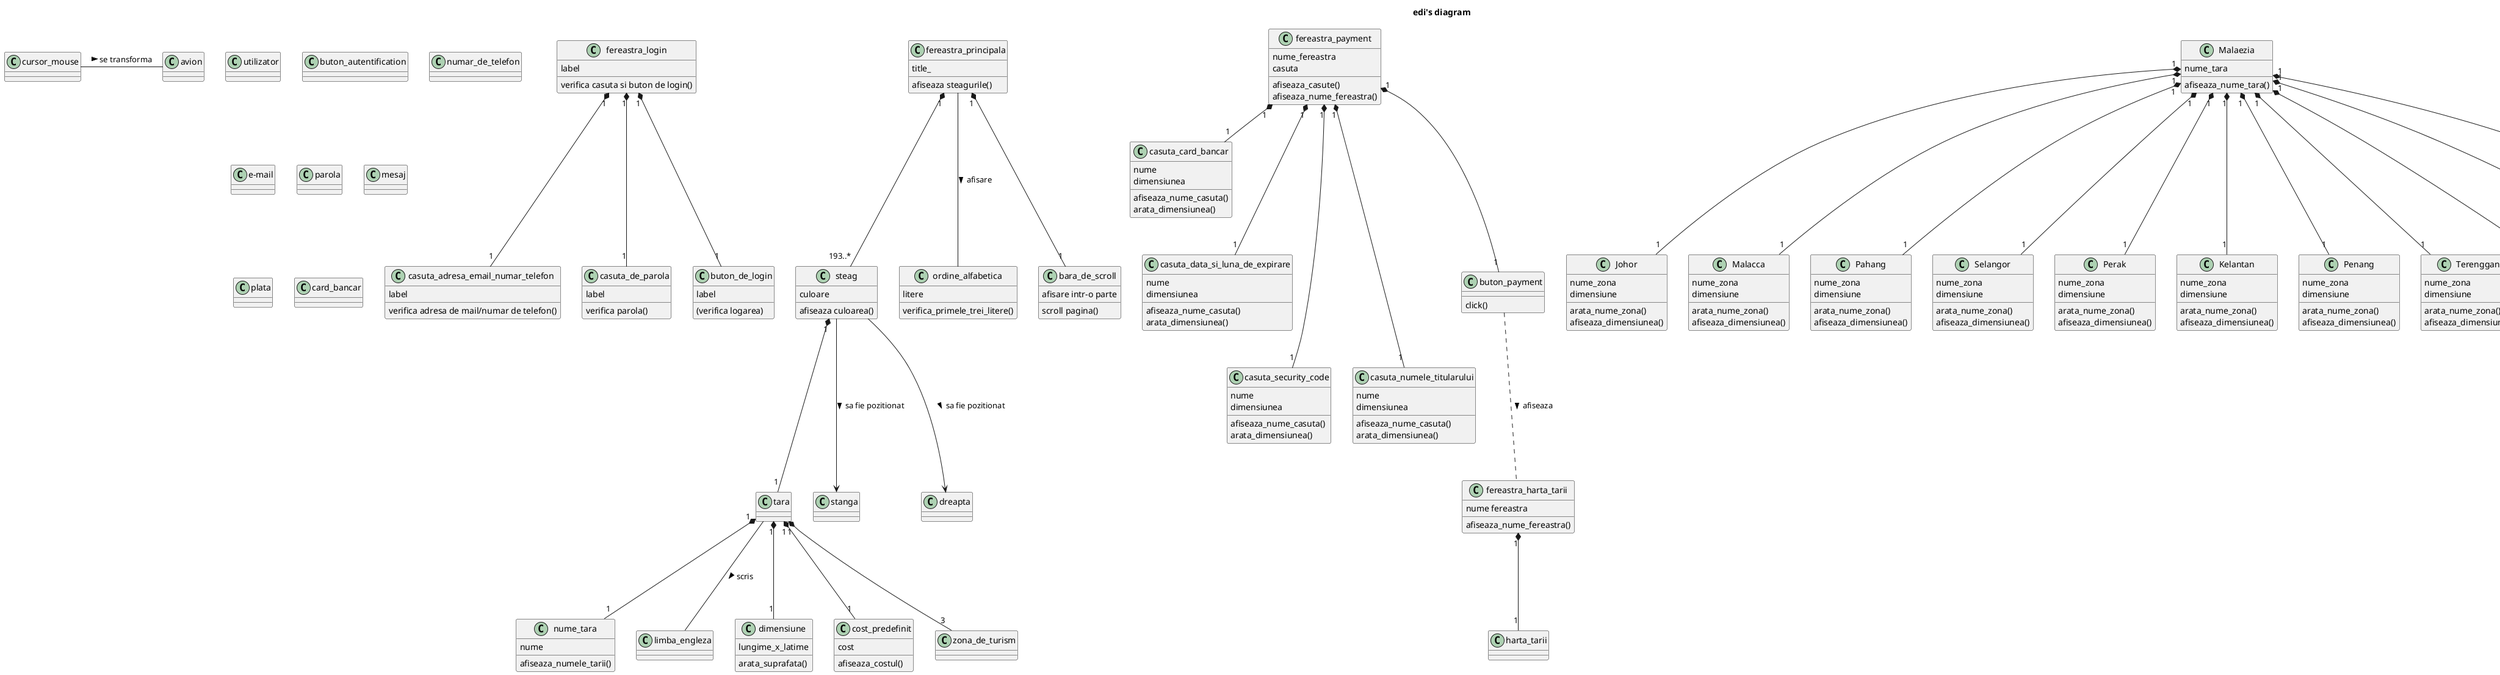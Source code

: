 @startuml
title edi's diagram

class utilizator {}
class buton_autentification {}
class fereastra_login {
label
verifica casuta si buton de login()
}
class casuta_adresa_email_numar_telefon {
label
verifica adresa de mail/numar de telefon()
}
class casuta_de_parola {
label
verifica parola()
}
class buton_de_login {
label
(verifica logarea)
}

fereastra_login "1"*--- "1" casuta_adresa_email_numar_telefon
fereastra_login "1"*--- "1" casuta_de_parola
fereastra_login "1"*--- "1" buton_de_login

class utilizator {}
class numar_de_telefon {}
class e-mail {}
class parola {}
class mesaj {}

class utilizator {}
class e-mail {}
class numar_de_telefon {}
class fereastra_principala {
title_
afiseaza steagurile()
}
class steag {
culoare
afiseaza culoarea()
}
class nume_tara {
nume
afiseaza_numele_tarii()
}
class tara {
}
class ordine_alfabetica {
litere
verifica_primele_trei_litere()

}
class stanga {}
class dreapta {}
class limba_engleza {}
fereastra_principala "1"*--- "193..*"steag
fereastra_principala --- ordine_alfabetica : afisare >
steag ---> stanga : sa fie pozitionat >
steag ---> dreapta : sa fie pozitionat >
tara --- limba_engleza : scris >
steag "1"*--- "1"tara

class bara_de_scroll {
afisare intr-o parte
scroll pagina()
}
class cursor_mouse {}
class avion {}
fereastra_principala "1"*---"1" bara_de_scroll
cursor_mouse - avion :> se transforma

class fereastra_payment {
nume_fereastra
casuta
afiseaza_casute()
afiseaza_nume_fereastra()
}
class plata {}
class dimensiune {
lungime_x_latime
arata_suprafata()
}
class card_bancar {}
class cost_predefinit {
cost
afiseaza_costul()
}
class zona_de_turism {}
class casuta_card_bancar {
nume
dimensiunea
afiseaza_nume_casuta()
arata_dimensiunea()
}
class casuta_data_si_luna_de_expirare {
nume
dimensiunea
afiseaza_nume_casuta()
arata_dimensiunea()
}
class casuta_security_code {
nume
dimensiunea
afiseaza_nume_casuta()
arata_dimensiunea()
}
class casuta_numele_titularului {
nume
dimensiunea
afiseaza_nume_casuta()
arata_dimensiunea()
}
class buton_payment {

click()
}

fereastra_payment "1" *-- "1" casuta_card_bancar
fereastra_payment "1" *--- "1" casuta_data_si_luna_de_expirare
fereastra_payment "1" *---- "1" casuta_security_code
fereastra_payment "1" *---- "1" casuta_numele_titularului
fereastra_payment "1" *--- "1" buton_payment
tara "1" *--- "3" zona_de_turism
tara "1" *--- "1" cost_predefinit
tara "1" *--- "1" dimensiune
tara "1" *--- "1" nume_tara

class fereastra_harta_tarii {
nume fereastra
afiseaza_nume_fereastra()
}
class Malaezia {
nume_tara
afiseaza_nume_tara()
}
class Johor {
nume_zona
dimensiune
arata_nume_zona()
afiseaza_dimensiunea()
}
Class Malacca {
nume_zona
dimensiune
arata_nume_zona()
afiseaza_dimensiunea()
}
class Pahang {
nume_zona
dimensiune
arata_nume_zona()
afiseaza_dimensiunea()
}
class Selangor {
nume_zona
dimensiune
arata_nume_zona()
afiseaza_dimensiunea()
}
Class Perak {
nume_zona
dimensiune
arata_nume_zona()
afiseaza_dimensiunea()
}
Class Kelantan {
nume_zona
dimensiune
arata_nume_zona()
afiseaza_dimensiunea()
}
Class Penang {
nume_zona
dimensiune
arata_nume_zona()
afiseaza_dimensiunea()
}
Class Terengganu {
nume_zona
dimensiune
arata_nume_zona()
afiseaza_dimensiunea()
}
Class Kedah {
nume_zona
dimensiune
arata_nume_zona()
afiseaza_dimensiunea()
}
Class Sarawak {
nume_zona
dimensiune
arata_nume_zona()
afiseaza_dimensiunea()
}
Class Sabah {
nume_zona
dimensiune
arata_nume_zona()
afiseaza_dimensiunea()
}
Malaezia "1" *--- "1" Johor
Malaezia "1" *--- "1" Malacca
Malaezia "1" *--- "1" Pahang
Malaezia "1" *--- "1" Selangor
Malaezia "1" *--- "1" Perak
Malaezia "1" *--- "1" Kelantan
Malaezia "1" *--- "1" Penang
Malaezia "1" *--- "1" Terengganu
Malaezia "1" *--- "1" Kedah
Malaezia "1" *--- "1" Sarawak
Malaezia "1" *--- "1" Sabah

buton_payment ... fereastra_harta_tarii : afiseaza >
fereastra_harta_tarii "1"*---"1" harta_tarii




@enduml